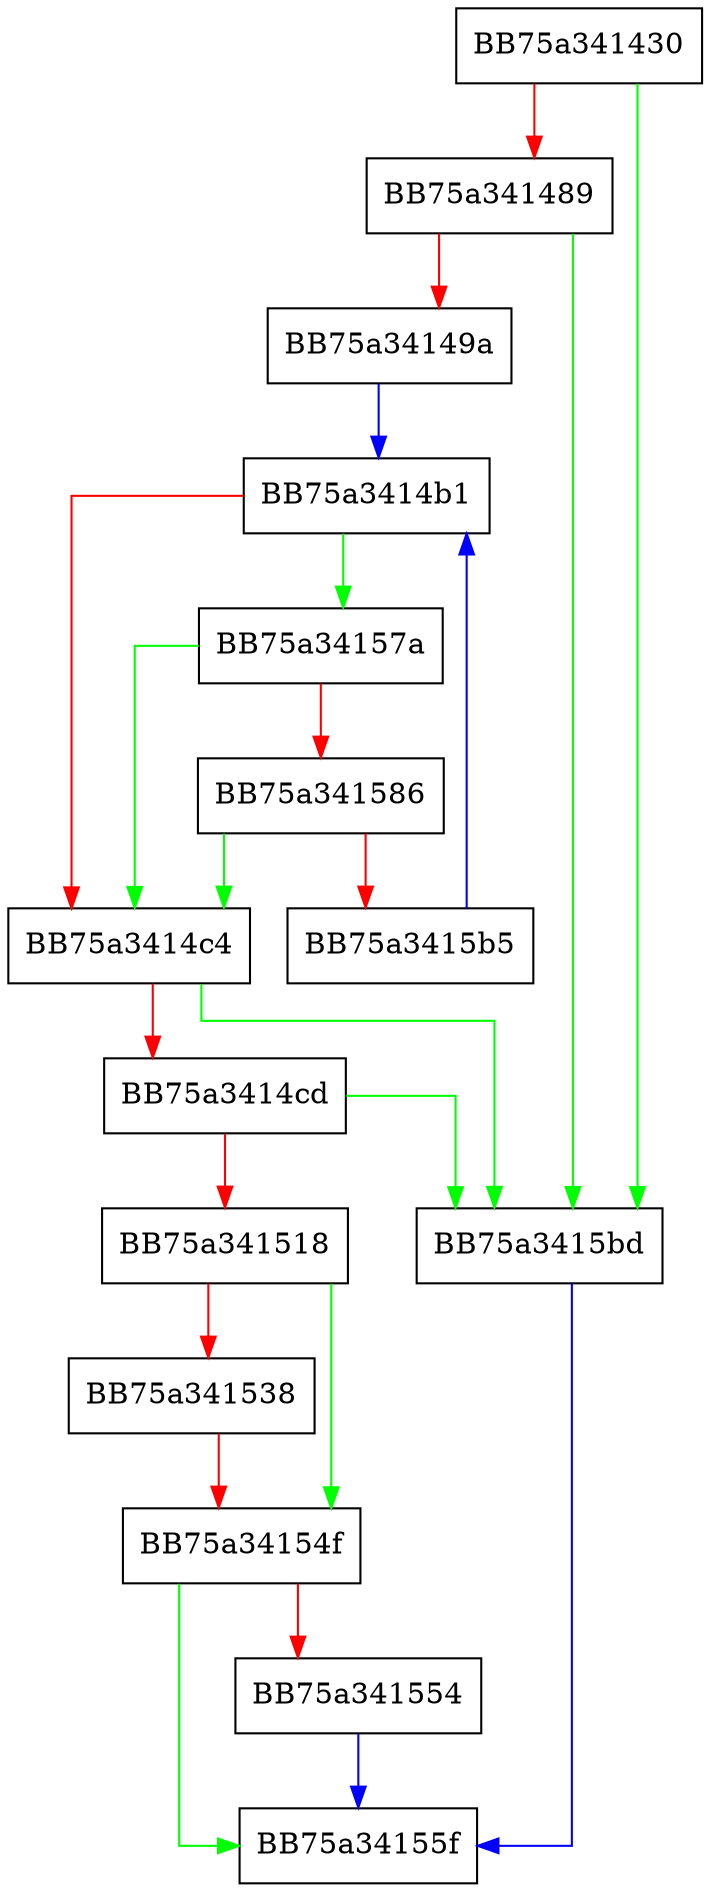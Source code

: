 digraph scan_stack {
  node [shape="box"];
  graph [splines=ortho];
  BB75a341430 -> BB75a3415bd [color="green"];
  BB75a341430 -> BB75a341489 [color="red"];
  BB75a341489 -> BB75a3415bd [color="green"];
  BB75a341489 -> BB75a34149a [color="red"];
  BB75a34149a -> BB75a3414b1 [color="blue"];
  BB75a3414b1 -> BB75a34157a [color="green"];
  BB75a3414b1 -> BB75a3414c4 [color="red"];
  BB75a3414c4 -> BB75a3415bd [color="green"];
  BB75a3414c4 -> BB75a3414cd [color="red"];
  BB75a3414cd -> BB75a3415bd [color="green"];
  BB75a3414cd -> BB75a341518 [color="red"];
  BB75a341518 -> BB75a34154f [color="green"];
  BB75a341518 -> BB75a341538 [color="red"];
  BB75a341538 -> BB75a34154f [color="red"];
  BB75a34154f -> BB75a34155f [color="green"];
  BB75a34154f -> BB75a341554 [color="red"];
  BB75a341554 -> BB75a34155f [color="blue"];
  BB75a34157a -> BB75a3414c4 [color="green"];
  BB75a34157a -> BB75a341586 [color="red"];
  BB75a341586 -> BB75a3414c4 [color="green"];
  BB75a341586 -> BB75a3415b5 [color="red"];
  BB75a3415b5 -> BB75a3414b1 [color="blue"];
  BB75a3415bd -> BB75a34155f [color="blue"];
}